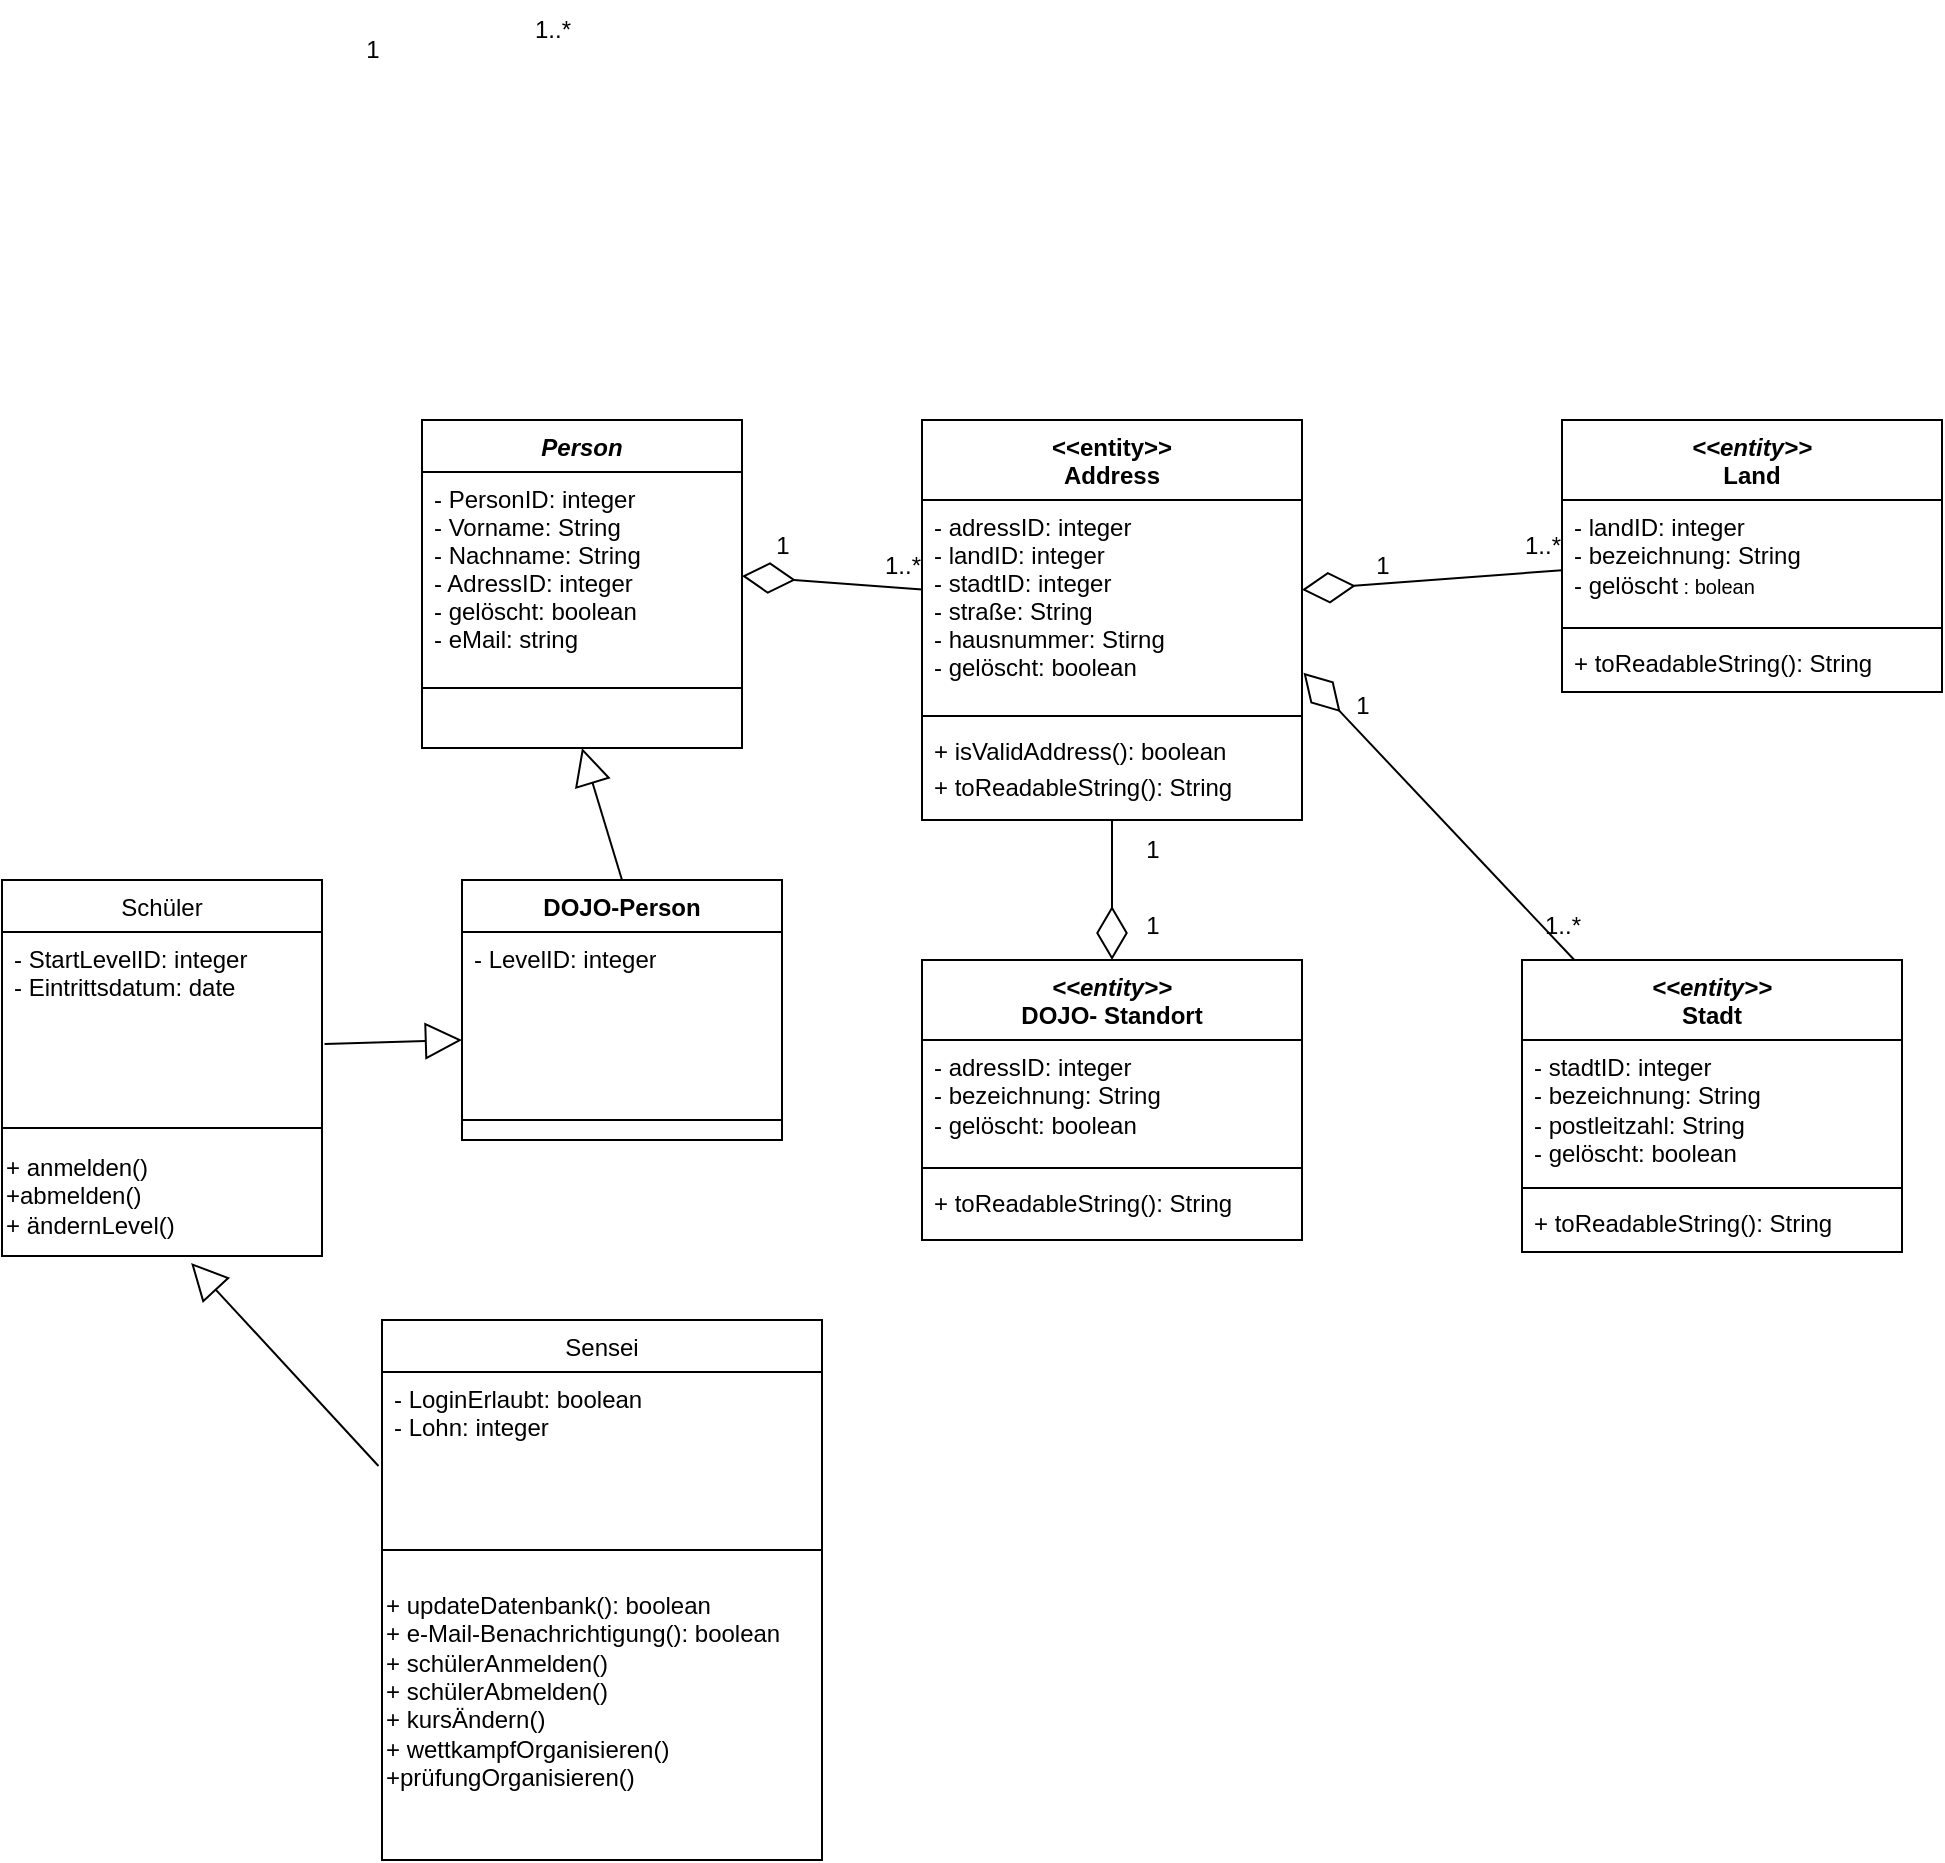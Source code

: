<mxfile version="24.4.4" type="github">
  <diagram name="Seite-1" id="b443CF1VhAPyvtgchh_f">
    <mxGraphModel dx="1487" dy="727" grid="1" gridSize="10" guides="1" tooltips="1" connect="1" arrows="1" fold="1" page="1" pageScale="1" pageWidth="827" pageHeight="1169" math="0" shadow="0">
      <root>
        <mxCell id="0" />
        <mxCell id="1" parent="0" />
        <mxCell id="PsjCeRsLh5jmi4K4YWCr-5" value="Person" style="swimlane;fontStyle=3;align=center;verticalAlign=top;childLayout=stackLayout;horizontal=1;startSize=26;horizontalStack=0;resizeParent=1;resizeLast=0;collapsible=1;marginBottom=0;rounded=0;shadow=0;strokeWidth=1;" vertex="1" parent="1">
          <mxGeometry x="510" y="460" width="160" height="164" as="geometry">
            <mxRectangle x="230" y="140" width="160" height="26" as="alternateBounds" />
          </mxGeometry>
        </mxCell>
        <mxCell id="PsjCeRsLh5jmi4K4YWCr-6" value="- PersonID: integer&#xa;- Vorname: String&#xa;- Nachname: String&#xa;- AdressID: integer&#xa;- gelöscht: boolean&#xa;- eMail: string" style="text;align=left;verticalAlign=top;spacingLeft=4;spacingRight=4;overflow=hidden;rotatable=0;points=[[0,0.5],[1,0.5]];portConstraint=eastwest;" vertex="1" parent="PsjCeRsLh5jmi4K4YWCr-5">
          <mxGeometry y="26" width="160" height="104" as="geometry" />
        </mxCell>
        <mxCell id="PsjCeRsLh5jmi4K4YWCr-7" value="" style="line;html=1;strokeWidth=1;align=left;verticalAlign=middle;spacingTop=-1;spacingLeft=3;spacingRight=3;rotatable=0;labelPosition=right;points=[];portConstraint=eastwest;" vertex="1" parent="PsjCeRsLh5jmi4K4YWCr-5">
          <mxGeometry y="130" width="160" height="8" as="geometry" />
        </mxCell>
        <mxCell id="PsjCeRsLh5jmi4K4YWCr-8" value="DOJO-Person" style="swimlane;fontStyle=1;align=center;verticalAlign=top;childLayout=stackLayout;horizontal=1;startSize=26;horizontalStack=0;resizeParent=1;resizeParentMax=0;resizeLast=0;collapsible=1;marginBottom=0;whiteSpace=wrap;html=1;" vertex="1" parent="1">
          <mxGeometry x="530" y="690" width="160" height="130" as="geometry" />
        </mxCell>
        <mxCell id="PsjCeRsLh5jmi4K4YWCr-9" value="&lt;div&gt;- LevelID: integer&lt;/div&gt;" style="text;strokeColor=none;fillColor=none;align=left;verticalAlign=top;spacingLeft=4;spacingRight=4;overflow=hidden;rotatable=0;points=[[0,0.5],[1,0.5]];portConstraint=eastwest;whiteSpace=wrap;html=1;" vertex="1" parent="PsjCeRsLh5jmi4K4YWCr-8">
          <mxGeometry y="26" width="160" height="84" as="geometry" />
        </mxCell>
        <mxCell id="PsjCeRsLh5jmi4K4YWCr-10" value="" style="line;strokeWidth=1;fillColor=none;align=left;verticalAlign=middle;spacingTop=-1;spacingLeft=3;spacingRight=3;rotatable=0;labelPosition=right;points=[];portConstraint=eastwest;strokeColor=inherit;" vertex="1" parent="PsjCeRsLh5jmi4K4YWCr-8">
          <mxGeometry y="110" width="160" height="20" as="geometry" />
        </mxCell>
        <mxCell id="PsjCeRsLh5jmi4K4YWCr-12" value="Schüler" style="swimlane;fontStyle=0;align=center;verticalAlign=top;childLayout=stackLayout;horizontal=1;startSize=26;horizontalStack=0;resizeParent=1;resizeLast=0;collapsible=1;marginBottom=0;rounded=0;shadow=0;strokeWidth=1;" vertex="1" parent="1">
          <mxGeometry x="300" y="690" width="160" height="188" as="geometry">
            <mxRectangle x="130" y="380" width="160" height="26" as="alternateBounds" />
          </mxGeometry>
        </mxCell>
        <mxCell id="PsjCeRsLh5jmi4K4YWCr-13" value="- StartLevelID: integer&#xa;- Eintrittsdatum: date" style="text;align=left;verticalAlign=top;spacingLeft=4;spacingRight=4;overflow=hidden;rotatable=0;points=[[0,0.5],[1,0.5]];portConstraint=eastwest;" vertex="1" parent="PsjCeRsLh5jmi4K4YWCr-12">
          <mxGeometry y="26" width="160" height="94" as="geometry" />
        </mxCell>
        <mxCell id="PsjCeRsLh5jmi4K4YWCr-14" value="" style="line;html=1;strokeWidth=1;align=left;verticalAlign=middle;spacingTop=-1;spacingLeft=3;spacingRight=3;rotatable=0;labelPosition=right;points=[];portConstraint=eastwest;" vertex="1" parent="PsjCeRsLh5jmi4K4YWCr-12">
          <mxGeometry y="120" width="160" height="8" as="geometry" />
        </mxCell>
        <mxCell id="PsjCeRsLh5jmi4K4YWCr-46" value="+ anmelden()&lt;div&gt;+abmelden()&lt;/div&gt;&lt;div&gt;+ ändernLevel()&lt;/div&gt;" style="text;html=1;align=left;verticalAlign=middle;resizable=0;points=[];autosize=1;strokeColor=none;fillColor=none;" vertex="1" parent="PsjCeRsLh5jmi4K4YWCr-12">
          <mxGeometry y="128" width="160" height="60" as="geometry" />
        </mxCell>
        <mxCell id="PsjCeRsLh5jmi4K4YWCr-15" value="Sensei" style="swimlane;fontStyle=0;align=center;verticalAlign=top;childLayout=stackLayout;horizontal=1;startSize=26;horizontalStack=0;resizeParent=1;resizeLast=0;collapsible=1;marginBottom=0;rounded=0;shadow=0;strokeWidth=1;" vertex="1" parent="1">
          <mxGeometry x="490" y="910" width="220" height="270" as="geometry">
            <mxRectangle x="340" y="380" width="170" height="26" as="alternateBounds" />
          </mxGeometry>
        </mxCell>
        <mxCell id="PsjCeRsLh5jmi4K4YWCr-16" value="- LoginErlaubt: boolean&#xa;- Lohn: integer" style="text;align=left;verticalAlign=top;spacingLeft=4;spacingRight=4;overflow=hidden;rotatable=0;points=[[0,0.5],[1,0.5]];portConstraint=eastwest;" vertex="1" parent="PsjCeRsLh5jmi4K4YWCr-15">
          <mxGeometry y="26" width="220" height="74" as="geometry" />
        </mxCell>
        <mxCell id="PsjCeRsLh5jmi4K4YWCr-17" value="" style="line;html=1;strokeWidth=1;align=left;verticalAlign=middle;spacingTop=-1;spacingLeft=3;spacingRight=3;rotatable=0;labelPosition=right;points=[];portConstraint=eastwest;" vertex="1" parent="PsjCeRsLh5jmi4K4YWCr-15">
          <mxGeometry y="100" width="220" height="30" as="geometry" />
        </mxCell>
        <mxCell id="PsjCeRsLh5jmi4K4YWCr-30" value="+ updateDatenbank(): boolean&lt;br&gt;+ e-Mail-Benachrichtigung(): boolean&lt;br&gt;+ schülerAnmelden()&lt;div&gt;+ schülerAbmelden()&lt;/div&gt;&lt;div&gt;+ kursÄndern()&lt;/div&gt;&lt;div&gt;+ wettkampfOrganisieren()&lt;/div&gt;&lt;div&gt;+prüfungOrganisieren()&lt;/div&gt;&lt;div&gt;&lt;br&gt;&lt;/div&gt;&lt;div&gt;&lt;br&gt;&lt;/div&gt;" style="text;html=1;align=left;verticalAlign=middle;resizable=0;points=[];autosize=1;strokeColor=none;fillColor=none;" vertex="1" parent="PsjCeRsLh5jmi4K4YWCr-15">
          <mxGeometry y="130" width="220" height="140" as="geometry" />
        </mxCell>
        <mxCell id="PsjCeRsLh5jmi4K4YWCr-27" value="" style="endArrow=block;endSize=16;endFill=0;html=1;rounded=0;exitX=0.5;exitY=0;exitDx=0;exitDy=0;entryX=0.5;entryY=1;entryDx=0;entryDy=0;" edge="1" parent="1" source="PsjCeRsLh5jmi4K4YWCr-8" target="PsjCeRsLh5jmi4K4YWCr-5">
          <mxGeometry width="160" relative="1" as="geometry">
            <mxPoint x="240" y="600" as="sourcePoint" />
            <mxPoint x="400" y="600" as="targetPoint" />
          </mxGeometry>
        </mxCell>
        <mxCell id="PsjCeRsLh5jmi4K4YWCr-28" value="" style="endArrow=block;endSize=16;endFill=0;html=1;rounded=0;exitX=-0.008;exitY=0.635;exitDx=0;exitDy=0;entryX=0.591;entryY=1.058;entryDx=0;entryDy=0;entryPerimeter=0;exitPerimeter=0;" edge="1" parent="1" source="PsjCeRsLh5jmi4K4YWCr-16" target="PsjCeRsLh5jmi4K4YWCr-46">
          <mxGeometry width="160" relative="1" as="geometry">
            <mxPoint x="620" y="700" as="sourcePoint" />
            <mxPoint x="620" y="634" as="targetPoint" />
          </mxGeometry>
        </mxCell>
        <mxCell id="PsjCeRsLh5jmi4K4YWCr-29" value="" style="endArrow=block;endSize=16;endFill=0;html=1;rounded=0;exitX=1.008;exitY=0.596;exitDx=0;exitDy=0;entryX=0;entryY=0.643;entryDx=0;entryDy=0;entryPerimeter=0;exitPerimeter=0;" edge="1" parent="1" source="PsjCeRsLh5jmi4K4YWCr-13" target="PsjCeRsLh5jmi4K4YWCr-9">
          <mxGeometry width="160" relative="1" as="geometry">
            <mxPoint x="630" y="710" as="sourcePoint" />
            <mxPoint x="630" y="644" as="targetPoint" />
          </mxGeometry>
        </mxCell>
        <mxCell id="PsjCeRsLh5jmi4K4YWCr-60" value="&lt;&lt;entity&gt;&gt;&#xa;Address" style="swimlane;fontStyle=1;align=center;verticalAlign=top;childLayout=stackLayout;horizontal=1;startSize=40;horizontalStack=0;resizeParent=1;resizeLast=0;collapsible=1;marginBottom=0;rounded=0;shadow=0;strokeWidth=1;" vertex="1" parent="1">
          <mxGeometry x="760" y="460" width="190" height="200" as="geometry">
            <mxRectangle x="550" y="140" width="160" height="26" as="alternateBounds" />
          </mxGeometry>
        </mxCell>
        <mxCell id="PsjCeRsLh5jmi4K4YWCr-61" value="- adressID: integer&#xa;- landID: integer&#xa;- stadtID: integer&#xa;- straße: String&#xa;- hausnummer: Stirng&#xa;- gelöscht: boolean&#xa;" style="text;align=left;verticalAlign=top;spacingLeft=4;spacingRight=4;overflow=hidden;rotatable=0;points=[[0,0.5],[1,0.5]];portConstraint=eastwest;" vertex="1" parent="PsjCeRsLh5jmi4K4YWCr-60">
          <mxGeometry y="40" width="190" height="104" as="geometry" />
        </mxCell>
        <mxCell id="PsjCeRsLh5jmi4K4YWCr-62" value="" style="line;html=1;strokeWidth=1;align=left;verticalAlign=middle;spacingTop=-1;spacingLeft=3;spacingRight=3;rotatable=0;labelPosition=right;points=[];portConstraint=eastwest;" vertex="1" parent="PsjCeRsLh5jmi4K4YWCr-60">
          <mxGeometry y="144" width="190" height="8" as="geometry" />
        </mxCell>
        <mxCell id="PsjCeRsLh5jmi4K4YWCr-63" value="+ isValidAddress(): boolean" style="text;align=left;verticalAlign=top;spacingLeft=4;spacingRight=4;overflow=hidden;rotatable=0;points=[[0,0.5],[1,0.5]];portConstraint=eastwest;" vertex="1" parent="PsjCeRsLh5jmi4K4YWCr-60">
          <mxGeometry y="152" width="190" height="18" as="geometry" />
        </mxCell>
        <mxCell id="PsjCeRsLh5jmi4K4YWCr-64" value="+ toReadableString(): String" style="text;align=left;verticalAlign=top;spacingLeft=4;spacingRight=4;overflow=hidden;rotatable=0;points=[[0,0.5],[1,0.5]];portConstraint=eastwest;" vertex="1" parent="PsjCeRsLh5jmi4K4YWCr-60">
          <mxGeometry y="170" width="190" height="26" as="geometry" />
        </mxCell>
        <mxCell id="PsjCeRsLh5jmi4K4YWCr-65" value="&lt;span style=&quot;font-style: italic; text-wrap: nowrap;&quot;&gt;&amp;lt;&amp;lt;entity&amp;gt;&amp;gt;&lt;/span&gt;&lt;br&gt;Land" style="swimlane;fontStyle=1;align=center;verticalAlign=top;childLayout=stackLayout;horizontal=1;startSize=40;horizontalStack=0;resizeParent=1;resizeParentMax=0;resizeLast=0;collapsible=1;marginBottom=0;whiteSpace=wrap;html=1;" vertex="1" parent="1">
          <mxGeometry x="1080" y="460" width="190" height="136" as="geometry" />
        </mxCell>
        <mxCell id="PsjCeRsLh5jmi4K4YWCr-66" value="- landID: integer&lt;div&gt;- bezeichnung: String&lt;/div&gt;&lt;div&gt;- gelöscht&lt;span style=&quot;font-size: 10px;&quot;&gt;&amp;nbsp;: bolean&lt;/span&gt;&lt;/div&gt;" style="text;strokeColor=none;fillColor=none;align=left;verticalAlign=top;spacingLeft=4;spacingRight=4;overflow=hidden;rotatable=0;points=[[0,0.5],[1,0.5]];portConstraint=eastwest;whiteSpace=wrap;html=1;" vertex="1" parent="PsjCeRsLh5jmi4K4YWCr-65">
          <mxGeometry y="40" width="190" height="60" as="geometry" />
        </mxCell>
        <mxCell id="PsjCeRsLh5jmi4K4YWCr-67" value="" style="line;strokeWidth=1;fillColor=none;align=left;verticalAlign=middle;spacingTop=-1;spacingLeft=3;spacingRight=3;rotatable=0;labelPosition=right;points=[];portConstraint=eastwest;strokeColor=inherit;" vertex="1" parent="PsjCeRsLh5jmi4K4YWCr-65">
          <mxGeometry y="100" width="190" height="8" as="geometry" />
        </mxCell>
        <mxCell id="PsjCeRsLh5jmi4K4YWCr-68" value="+ toReadableString(): String" style="text;strokeColor=none;fillColor=none;align=left;verticalAlign=top;spacingLeft=4;spacingRight=4;overflow=hidden;rotatable=0;points=[[0,0.5],[1,0.5]];portConstraint=eastwest;whiteSpace=wrap;html=1;" vertex="1" parent="PsjCeRsLh5jmi4K4YWCr-65">
          <mxGeometry y="108" width="190" height="28" as="geometry" />
        </mxCell>
        <mxCell id="PsjCeRsLh5jmi4K4YWCr-69" value="&lt;span style=&quot;color: rgba(0, 0, 0, 0); font-family: monospace; font-size: 0px; font-weight: 400; text-align: start; text-wrap: nowrap;&quot;&gt;%3CmxGraphModel%3E%3Croot%3E%3CmxCell%20id%3D%220%22%2F%3E%3CmxCell%20id%3D%221%22%20parent%3D%220%22%2F%3E%3CmxCell%20id%3D%222%22%20value%3D%22%2B%20toReadableString()%3A%20String%22%20style%3D%22text%3BstrokeColor%3Dnone%3BfillColor%3Dnone%3Balign%3Dleft%3BverticalAlign%3Dtop%3BspacingLeft%3D4%3BspacingRight%3D4%3Boverflow%3Dhidden%3Brotatable%3D0%3Bpoints%3D%5B%5B0%2C0.5%5D%2C%5B1%2C0.5%5D%5D%3BportConstraint%3Deastwest%3BwhiteSpace%3Dwrap%3Bhtml%3D1%3B%22%20vertex%3D%221%22%20parent%3D%221%22%3E%3CmxGeometry%20x%3D%22960%22%20y%3D%22152%22%20width%3D%22190%22%20height%3D%2238%22%20as%3D%22geometry%22%2F%3E%3C%2FmxCell%3E%3C%2Froot%3E%3C%2FmxGraphModel%3E&lt;/span&gt;&lt;span style=&quot;font-style: italic; text-wrap: nowrap;&quot;&gt;&amp;lt;&amp;lt;entity&amp;gt;&amp;gt;&lt;/span&gt;&lt;br&gt;Stadt" style="swimlane;fontStyle=1;align=center;verticalAlign=top;childLayout=stackLayout;horizontal=1;startSize=40;horizontalStack=0;resizeParent=1;resizeParentMax=0;resizeLast=0;collapsible=1;marginBottom=0;whiteSpace=wrap;html=1;" vertex="1" parent="1">
          <mxGeometry x="1060" y="730" width="190" height="146" as="geometry" />
        </mxCell>
        <mxCell id="PsjCeRsLh5jmi4K4YWCr-70" value="- stadtID: integer&lt;div&gt;- bezeichnung: String&lt;/div&gt;&lt;div&gt;- postleitzahl: String&lt;/div&gt;&lt;div&gt;- gelöscht: boolean&lt;/div&gt;&lt;div&gt;&lt;br&gt;&lt;/div&gt;" style="text;strokeColor=none;fillColor=none;align=left;verticalAlign=top;spacingLeft=4;spacingRight=4;overflow=hidden;rotatable=0;points=[[0,0.5],[1,0.5]];portConstraint=eastwest;whiteSpace=wrap;html=1;" vertex="1" parent="PsjCeRsLh5jmi4K4YWCr-69">
          <mxGeometry y="40" width="190" height="70" as="geometry" />
        </mxCell>
        <mxCell id="PsjCeRsLh5jmi4K4YWCr-71" value="" style="line;strokeWidth=1;fillColor=none;align=left;verticalAlign=middle;spacingTop=-1;spacingLeft=3;spacingRight=3;rotatable=0;labelPosition=right;points=[];portConstraint=eastwest;strokeColor=inherit;" vertex="1" parent="PsjCeRsLh5jmi4K4YWCr-69">
          <mxGeometry y="110" width="190" height="8" as="geometry" />
        </mxCell>
        <mxCell id="PsjCeRsLh5jmi4K4YWCr-72" value="+ toReadableString(): String" style="text;strokeColor=none;fillColor=none;align=left;verticalAlign=top;spacingLeft=4;spacingRight=4;overflow=hidden;rotatable=0;points=[[0,0.5],[1,0.5]];portConstraint=eastwest;whiteSpace=wrap;html=1;" vertex="1" parent="PsjCeRsLh5jmi4K4YWCr-69">
          <mxGeometry y="118" width="190" height="28" as="geometry" />
        </mxCell>
        <mxCell id="PsjCeRsLh5jmi4K4YWCr-73" value="&lt;span style=&quot;font-style: italic; text-wrap: nowrap;&quot;&gt;&amp;lt;&amp;lt;entity&amp;gt;&amp;gt;&lt;br&gt;&lt;/span&gt;DOJO- Standort" style="swimlane;fontStyle=1;align=center;verticalAlign=top;childLayout=stackLayout;horizontal=1;startSize=40;horizontalStack=0;resizeParent=1;resizeParentMax=0;resizeLast=0;collapsible=1;marginBottom=0;whiteSpace=wrap;html=1;" vertex="1" parent="1">
          <mxGeometry x="760" y="730" width="190" height="140" as="geometry" />
        </mxCell>
        <mxCell id="PsjCeRsLh5jmi4K4YWCr-74" value="&lt;div&gt;- adressID: integer&lt;/div&gt;&lt;div&gt;- bezeichnung: String&lt;/div&gt;&lt;div&gt;- gelöscht: boolean&lt;/div&gt;" style="text;strokeColor=none;fillColor=none;align=left;verticalAlign=top;spacingLeft=4;spacingRight=4;overflow=hidden;rotatable=0;points=[[0,0.5],[1,0.5]];portConstraint=eastwest;whiteSpace=wrap;html=1;" vertex="1" parent="PsjCeRsLh5jmi4K4YWCr-73">
          <mxGeometry y="40" width="190" height="60" as="geometry" />
        </mxCell>
        <mxCell id="PsjCeRsLh5jmi4K4YWCr-75" value="" style="line;strokeWidth=1;fillColor=none;align=left;verticalAlign=middle;spacingTop=-1;spacingLeft=3;spacingRight=3;rotatable=0;labelPosition=right;points=[];portConstraint=eastwest;strokeColor=inherit;" vertex="1" parent="PsjCeRsLh5jmi4K4YWCr-73">
          <mxGeometry y="100" width="190" height="8" as="geometry" />
        </mxCell>
        <mxCell id="PsjCeRsLh5jmi4K4YWCr-76" value="+ toReadableString(): String" style="text;strokeColor=none;fillColor=none;align=left;verticalAlign=top;spacingLeft=4;spacingRight=4;overflow=hidden;rotatable=0;points=[[0,0.5],[1,0.5]];portConstraint=eastwest;whiteSpace=wrap;html=1;" vertex="1" parent="PsjCeRsLh5jmi4K4YWCr-73">
          <mxGeometry y="108" width="190" height="32" as="geometry" />
        </mxCell>
        <mxCell id="PsjCeRsLh5jmi4K4YWCr-77" value="" style="group" vertex="1" connectable="0" parent="1">
          <mxGeometry x="975" y="508" width="115" height="40" as="geometry" />
        </mxCell>
        <mxCell id="PsjCeRsLh5jmi4K4YWCr-78" value="" style="endArrow=diamondThin;endFill=0;endSize=24;html=1;rounded=0;" edge="1" parent="PsjCeRsLh5jmi4K4YWCr-77" source="PsjCeRsLh5jmi4K4YWCr-65" target="PsjCeRsLh5jmi4K4YWCr-61">
          <mxGeometry width="160" relative="1" as="geometry">
            <mxPoint x="-5" y="122" as="sourcePoint" />
            <mxPoint x="155" y="122" as="targetPoint" />
          </mxGeometry>
        </mxCell>
        <mxCell id="PsjCeRsLh5jmi4K4YWCr-79" value="1" style="text;html=1;align=center;verticalAlign=middle;resizable=0;points=[];autosize=1;strokeColor=none;fillColor=none;" vertex="1" parent="PsjCeRsLh5jmi4K4YWCr-77">
          <mxGeometry y="10" width="30" height="30" as="geometry" />
        </mxCell>
        <mxCell id="PsjCeRsLh5jmi4K4YWCr-80" value="1..*" style="text;html=1;align=center;verticalAlign=middle;resizable=0;points=[];autosize=1;strokeColor=none;fillColor=none;" vertex="1" parent="PsjCeRsLh5jmi4K4YWCr-77">
          <mxGeometry x="75" width="40" height="30" as="geometry" />
        </mxCell>
        <mxCell id="PsjCeRsLh5jmi4K4YWCr-81" value="" style="group" vertex="1" connectable="0" parent="1">
          <mxGeometry x="965" y="588" width="135" height="140" as="geometry" />
        </mxCell>
        <mxCell id="PsjCeRsLh5jmi4K4YWCr-82" value="" style="endArrow=diamondThin;endFill=0;endSize=24;html=1;rounded=0;entryX=1.004;entryY=0.831;entryDx=0;entryDy=0;entryPerimeter=0;" edge="1" parent="PsjCeRsLh5jmi4K4YWCr-81" source="PsjCeRsLh5jmi4K4YWCr-69" target="PsjCeRsLh5jmi4K4YWCr-61">
          <mxGeometry width="160" relative="1" as="geometry">
            <mxPoint x="-135" y="102" as="sourcePoint" />
            <mxPoint x="25" y="102" as="targetPoint" />
          </mxGeometry>
        </mxCell>
        <mxCell id="PsjCeRsLh5jmi4K4YWCr-83" value="1" style="text;html=1;align=center;verticalAlign=middle;resizable=0;points=[];autosize=1;strokeColor=none;fillColor=none;" vertex="1" parent="PsjCeRsLh5jmi4K4YWCr-81">
          <mxGeometry width="30" height="30" as="geometry" />
        </mxCell>
        <mxCell id="PsjCeRsLh5jmi4K4YWCr-84" value="1..*" style="text;html=1;align=center;verticalAlign=middle;resizable=0;points=[];autosize=1;strokeColor=none;fillColor=none;" vertex="1" parent="PsjCeRsLh5jmi4K4YWCr-81">
          <mxGeometry x="95" y="110" width="40" height="30" as="geometry" />
        </mxCell>
        <mxCell id="PsjCeRsLh5jmi4K4YWCr-85" value="" style="endArrow=diamondThin;endFill=0;endSize=24;html=1;rounded=0;" edge="1" parent="1" source="PsjCeRsLh5jmi4K4YWCr-60" target="PsjCeRsLh5jmi4K4YWCr-73">
          <mxGeometry width="160" relative="1" as="geometry">
            <mxPoint x="470" y="740" as="sourcePoint" />
            <mxPoint x="630" y="740" as="targetPoint" />
          </mxGeometry>
        </mxCell>
        <mxCell id="PsjCeRsLh5jmi4K4YWCr-86" value="1" style="text;html=1;align=center;verticalAlign=middle;resizable=0;points=[];autosize=1;strokeColor=none;fillColor=none;" vertex="1" parent="1">
          <mxGeometry x="860" y="698" width="30" height="30" as="geometry" />
        </mxCell>
        <mxCell id="PsjCeRsLh5jmi4K4YWCr-87" value="1" style="text;html=1;align=center;verticalAlign=middle;resizable=0;points=[];autosize=1;strokeColor=none;fillColor=none;" vertex="1" parent="1">
          <mxGeometry x="860" y="660" width="30" height="30" as="geometry" />
        </mxCell>
        <mxCell id="PsjCeRsLh5jmi4K4YWCr-89" value="" style="group" vertex="1" connectable="0" parent="1">
          <mxGeometry x="470" y="250" width="130" height="40" as="geometry" />
        </mxCell>
        <mxCell id="PsjCeRsLh5jmi4K4YWCr-91" value="1" style="text;html=1;align=center;verticalAlign=middle;resizable=0;points=[];autosize=1;strokeColor=none;fillColor=none;" vertex="1" parent="PsjCeRsLh5jmi4K4YWCr-89">
          <mxGeometry y="10" width="30" height="30" as="geometry" />
        </mxCell>
        <mxCell id="PsjCeRsLh5jmi4K4YWCr-92" value="1..*" style="text;html=1;align=center;verticalAlign=middle;resizable=0;points=[];autosize=1;strokeColor=none;fillColor=none;" vertex="1" parent="PsjCeRsLh5jmi4K4YWCr-89">
          <mxGeometry x="84.783" width="40" height="30" as="geometry" />
        </mxCell>
        <mxCell id="PsjCeRsLh5jmi4K4YWCr-90" value="" style="endArrow=diamondThin;endFill=0;endSize=24;html=1;rounded=0;entryX=1;entryY=0.5;entryDx=0;entryDy=0;" edge="1" parent="1" source="PsjCeRsLh5jmi4K4YWCr-61" target="PsjCeRsLh5jmi4K4YWCr-6">
          <mxGeometry width="160" relative="1" as="geometry">
            <mxPoint x="464.348" y="372" as="sourcePoint" />
            <mxPoint x="645.217" y="372" as="targetPoint" />
          </mxGeometry>
        </mxCell>
        <mxCell id="PsjCeRsLh5jmi4K4YWCr-93" value="1..*" style="text;html=1;align=center;verticalAlign=middle;resizable=0;points=[];autosize=1;strokeColor=none;fillColor=none;" vertex="1" parent="1">
          <mxGeometry x="730" y="518" width="40" height="30" as="geometry" />
        </mxCell>
        <mxCell id="PsjCeRsLh5jmi4K4YWCr-94" value="1" style="text;html=1;align=center;verticalAlign=middle;resizable=0;points=[];autosize=1;strokeColor=none;fillColor=none;" vertex="1" parent="1">
          <mxGeometry x="675" y="508" width="30" height="30" as="geometry" />
        </mxCell>
      </root>
    </mxGraphModel>
  </diagram>
</mxfile>
